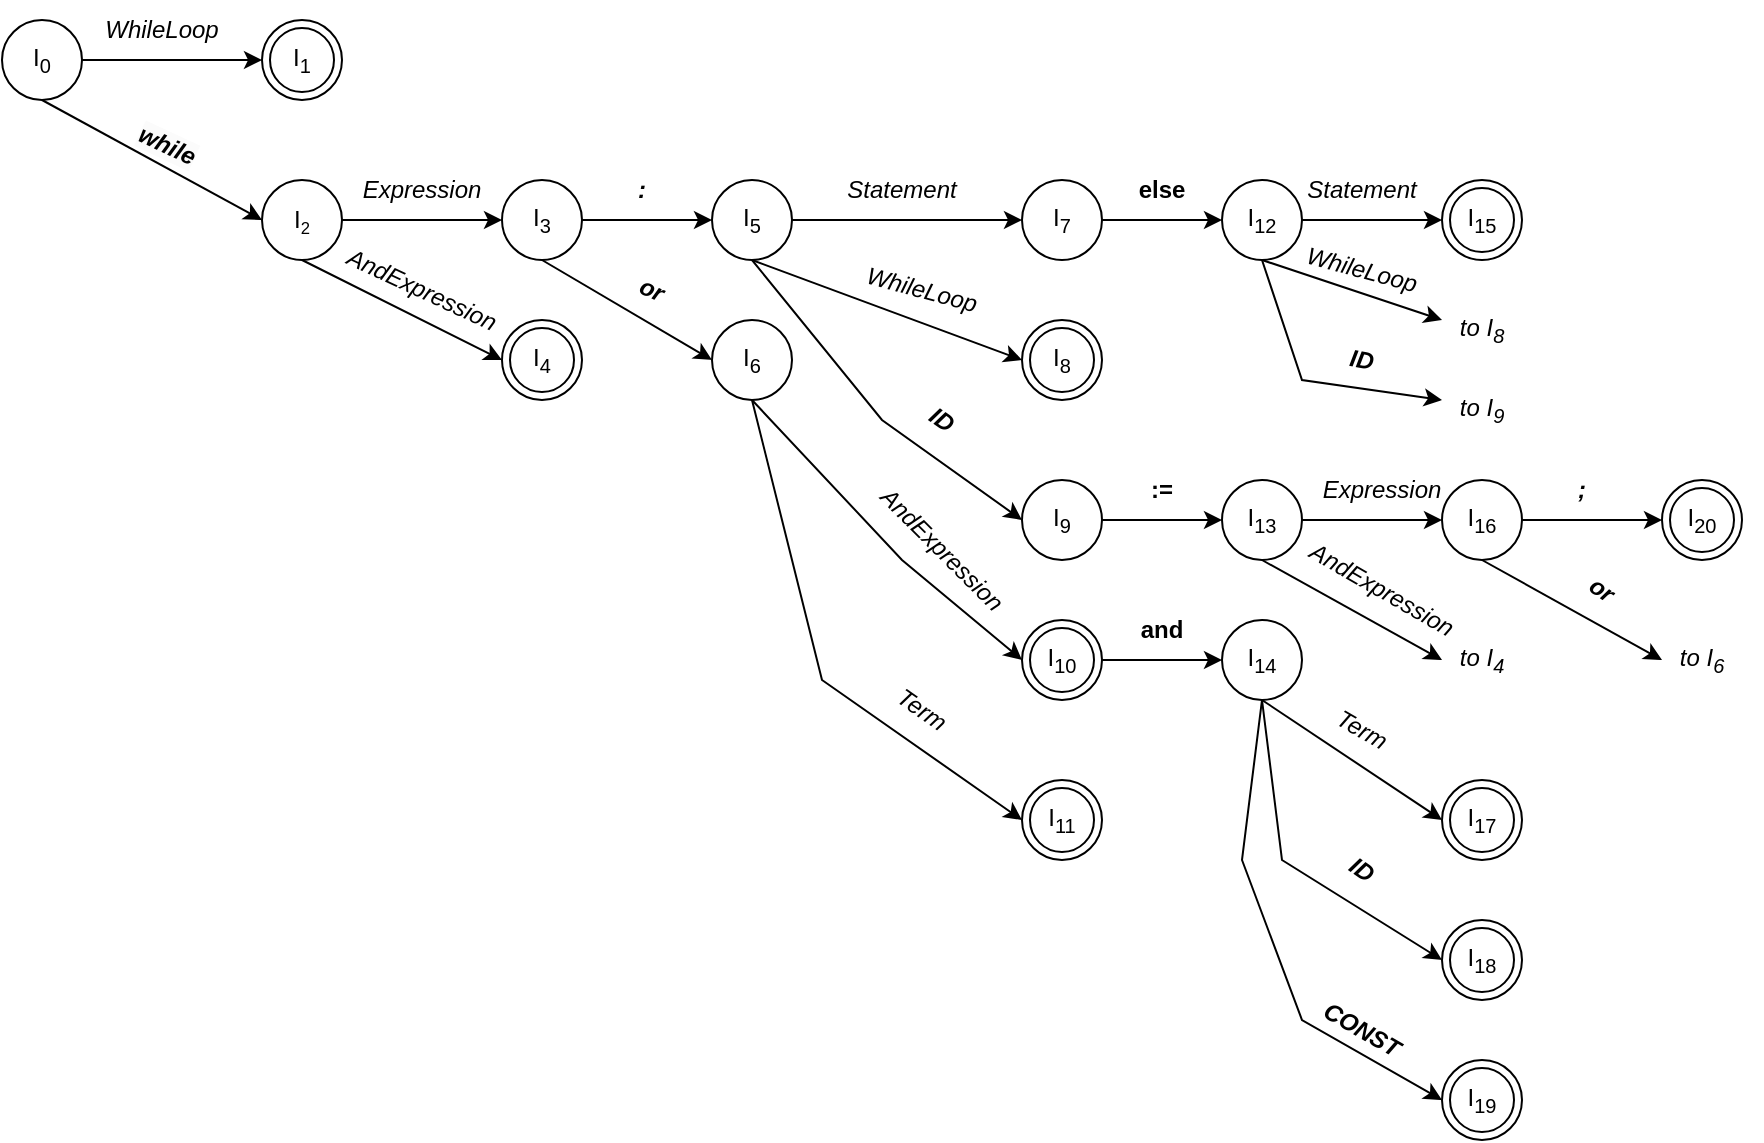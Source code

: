 <mxfile version="22.1.4" type="device">
  <diagram name="Page-1" id="T5mIErtVRYNygVZZRaB_">
    <mxGraphModel dx="1434" dy="750" grid="0" gridSize="10" guides="1" tooltips="1" connect="1" arrows="1" fold="1" page="1" pageScale="1" pageWidth="850" pageHeight="1100" math="0" shadow="0">
      <root>
        <mxCell id="0" />
        <mxCell id="1" parent="0" />
        <mxCell id="VJc3eFZ-ok0lvITtY4Ic-1" value="I&lt;sub&gt;0&lt;/sub&gt;" style="ellipse;whiteSpace=wrap;html=1;" parent="1" vertex="1">
          <mxGeometry x="50" y="30" width="40" height="40" as="geometry" />
        </mxCell>
        <mxCell id="VJc3eFZ-ok0lvITtY4Ic-3" value="I&lt;sub&gt;1&lt;/sub&gt;" style="ellipse;shape=doubleEllipse;whiteSpace=wrap;html=1;aspect=fixed;" parent="1" vertex="1">
          <mxGeometry x="180" y="30" width="40" height="40" as="geometry" />
        </mxCell>
        <mxCell id="VJc3eFZ-ok0lvITtY4Ic-4" value="" style="endArrow=classic;html=1;rounded=0;entryX=0;entryY=0.5;entryDx=0;entryDy=0;" parent="1" target="VJc3eFZ-ok0lvITtY4Ic-3" edge="1">
          <mxGeometry width="50" height="50" relative="1" as="geometry">
            <mxPoint x="90" y="50" as="sourcePoint" />
            <mxPoint x="140" as="targetPoint" />
          </mxGeometry>
        </mxCell>
        <mxCell id="VJc3eFZ-ok0lvITtY4Ic-5" value="&lt;i&gt;WhileLoop&lt;/i&gt;" style="text;html=1;strokeColor=none;fillColor=none;align=center;verticalAlign=middle;whiteSpace=wrap;rounded=0;" parent="1" vertex="1">
          <mxGeometry x="100" y="20" width="60" height="30" as="geometry" />
        </mxCell>
        <mxCell id="VJc3eFZ-ok0lvITtY4Ic-6" value="I&lt;span style=&quot;font-size: 10px;&quot;&gt;&lt;sub&gt;2&lt;/sub&gt;&lt;/span&gt;" style="ellipse;whiteSpace=wrap;html=1;" parent="1" vertex="1">
          <mxGeometry x="180" y="110" width="40" height="40" as="geometry" />
        </mxCell>
        <mxCell id="VJc3eFZ-ok0lvITtY4Ic-9" value="" style="endArrow=classic;html=1;rounded=0;entryX=0;entryY=0.5;entryDx=0;entryDy=0;exitX=0.5;exitY=1;exitDx=0;exitDy=0;" parent="1" source="VJc3eFZ-ok0lvITtY4Ic-1" target="VJc3eFZ-ok0lvITtY4Ic-6" edge="1">
          <mxGeometry width="50" height="50" relative="1" as="geometry">
            <mxPoint x="100" y="60" as="sourcePoint" />
            <mxPoint x="210" y="60" as="targetPoint" />
          </mxGeometry>
        </mxCell>
        <mxCell id="VJc3eFZ-ok0lvITtY4Ic-12" value="&lt;i style=&quot;border-color: var(--border-color); color: rgb(0, 0, 0); font-family: Helvetica; font-size: 12px; font-variant-ligatures: normal; font-variant-caps: normal; letter-spacing: normal; orphans: 2; text-align: center; text-indent: 0px; text-transform: none; widows: 2; word-spacing: 0px; -webkit-text-stroke-width: 0px; background-color: rgb(251, 251, 251); text-decoration-thickness: initial; text-decoration-style: initial; text-decoration-color: initial;&quot;&gt;&lt;b&gt;while&lt;/b&gt;&lt;/i&gt;" style="text;whiteSpace=wrap;html=1;rotation=25;" parent="1" vertex="1">
          <mxGeometry x="110" y="90" width="90" height="40" as="geometry" />
        </mxCell>
        <mxCell id="VJc3eFZ-ok0lvITtY4Ic-25" style="edgeStyle=orthogonalEdgeStyle;rounded=0;orthogonalLoop=1;jettySize=auto;html=1;entryX=0;entryY=0.5;entryDx=0;entryDy=0;" parent="1" source="VJc3eFZ-ok0lvITtY4Ic-16" target="VJc3eFZ-ok0lvITtY4Ic-24" edge="1">
          <mxGeometry relative="1" as="geometry" />
        </mxCell>
        <mxCell id="VJc3eFZ-ok0lvITtY4Ic-16" value="I&lt;sub&gt;3&lt;/sub&gt;" style="ellipse;whiteSpace=wrap;html=1;" parent="1" vertex="1">
          <mxGeometry x="300" y="110" width="40" height="40" as="geometry" />
        </mxCell>
        <mxCell id="VJc3eFZ-ok0lvITtY4Ic-17" value="" style="endArrow=classic;html=1;rounded=0;entryX=0;entryY=0.5;entryDx=0;entryDy=0;" parent="1" target="VJc3eFZ-ok0lvITtY4Ic-16" edge="1">
          <mxGeometry width="50" height="50" relative="1" as="geometry">
            <mxPoint x="220" y="130" as="sourcePoint" />
            <mxPoint x="280" y="130" as="targetPoint" />
          </mxGeometry>
        </mxCell>
        <mxCell id="VJc3eFZ-ok0lvITtY4Ic-18" value="&lt;i&gt;Expression&lt;/i&gt;" style="text;html=1;strokeColor=none;fillColor=none;align=center;verticalAlign=middle;whiteSpace=wrap;rounded=0;" parent="1" vertex="1">
          <mxGeometry x="230" y="100" width="60" height="30" as="geometry" />
        </mxCell>
        <mxCell id="VJc3eFZ-ok0lvITtY4Ic-19" value="I&lt;sub&gt;4&lt;/sub&gt;" style="ellipse;shape=doubleEllipse;whiteSpace=wrap;html=1;aspect=fixed;" parent="1" vertex="1">
          <mxGeometry x="300" y="180" width="40" height="40" as="geometry" />
        </mxCell>
        <mxCell id="VJc3eFZ-ok0lvITtY4Ic-21" value="" style="endArrow=classic;html=1;rounded=0;entryX=0;entryY=0.5;entryDx=0;entryDy=0;exitX=0.5;exitY=1;exitDx=0;exitDy=0;" parent="1" target="VJc3eFZ-ok0lvITtY4Ic-19" edge="1">
          <mxGeometry width="50" height="50" relative="1" as="geometry">
            <mxPoint x="200" y="150" as="sourcePoint" />
            <mxPoint x="310" y="210" as="targetPoint" />
          </mxGeometry>
        </mxCell>
        <mxCell id="VJc3eFZ-ok0lvITtY4Ic-22" value="&lt;i&gt;AndExpression&lt;/i&gt;" style="text;html=1;strokeColor=none;fillColor=none;align=center;verticalAlign=middle;whiteSpace=wrap;rounded=0;rotation=25;" parent="1" vertex="1">
          <mxGeometry x="230" y="150" width="60" height="30" as="geometry" />
        </mxCell>
        <mxCell id="VJc3eFZ-ok0lvITtY4Ic-31" style="edgeStyle=orthogonalEdgeStyle;rounded=0;orthogonalLoop=1;jettySize=auto;html=1;" parent="1" source="VJc3eFZ-ok0lvITtY4Ic-24" target="VJc3eFZ-ok0lvITtY4Ic-30" edge="1">
          <mxGeometry relative="1" as="geometry" />
        </mxCell>
        <mxCell id="VJc3eFZ-ok0lvITtY4Ic-24" value="I&lt;sub&gt;5&lt;/sub&gt;" style="ellipse;whiteSpace=wrap;html=1;" parent="1" vertex="1">
          <mxGeometry x="405" y="110" width="40" height="40" as="geometry" />
        </mxCell>
        <mxCell id="VJc3eFZ-ok0lvITtY4Ic-26" value="&lt;i&gt;&lt;b&gt;:&lt;/b&gt;&lt;/i&gt;" style="text;html=1;strokeColor=none;fillColor=none;align=center;verticalAlign=middle;whiteSpace=wrap;rounded=0;" parent="1" vertex="1">
          <mxGeometry x="340" y="100" width="60" height="30" as="geometry" />
        </mxCell>
        <mxCell id="VJc3eFZ-ok0lvITtY4Ic-27" value="I&lt;sub&gt;6&lt;/sub&gt;" style="ellipse;whiteSpace=wrap;html=1;" parent="1" vertex="1">
          <mxGeometry x="405" y="180" width="40" height="40" as="geometry" />
        </mxCell>
        <mxCell id="VJc3eFZ-ok0lvITtY4Ic-28" value="" style="endArrow=classic;html=1;rounded=0;entryX=0;entryY=0.5;entryDx=0;entryDy=0;exitX=0.5;exitY=1;exitDx=0;exitDy=0;" parent="1" target="VJc3eFZ-ok0lvITtY4Ic-27" edge="1">
          <mxGeometry width="50" height="50" relative="1" as="geometry">
            <mxPoint x="320" y="150" as="sourcePoint" />
            <mxPoint x="420" y="200" as="targetPoint" />
          </mxGeometry>
        </mxCell>
        <mxCell id="VJc3eFZ-ok0lvITtY4Ic-29" value="&lt;i&gt;&lt;b&gt;or&lt;/b&gt;&lt;/i&gt;" style="text;html=1;strokeColor=none;fillColor=none;align=center;verticalAlign=middle;whiteSpace=wrap;rounded=0;rotation=25;" parent="1" vertex="1">
          <mxGeometry x="345" y="150" width="60" height="30" as="geometry" />
        </mxCell>
        <mxCell id="VJc3eFZ-ok0lvITtY4Ic-48" style="edgeStyle=orthogonalEdgeStyle;rounded=0;orthogonalLoop=1;jettySize=auto;html=1;entryX=0;entryY=0.5;entryDx=0;entryDy=0;" parent="1" source="VJc3eFZ-ok0lvITtY4Ic-30" target="VJc3eFZ-ok0lvITtY4Ic-47" edge="1">
          <mxGeometry relative="1" as="geometry" />
        </mxCell>
        <mxCell id="VJc3eFZ-ok0lvITtY4Ic-30" value="I&lt;sub&gt;7&lt;/sub&gt;" style="ellipse;whiteSpace=wrap;html=1;" parent="1" vertex="1">
          <mxGeometry x="560" y="110" width="40" height="40" as="geometry" />
        </mxCell>
        <mxCell id="VJc3eFZ-ok0lvITtY4Ic-32" value="&lt;i&gt;Statement&lt;/i&gt;" style="text;html=1;strokeColor=none;fillColor=none;align=center;verticalAlign=middle;whiteSpace=wrap;rounded=0;" parent="1" vertex="1">
          <mxGeometry x="470" y="100" width="60" height="30" as="geometry" />
        </mxCell>
        <mxCell id="VJc3eFZ-ok0lvITtY4Ic-33" value="I&lt;sub&gt;8&lt;/sub&gt;" style="ellipse;shape=doubleEllipse;whiteSpace=wrap;html=1;aspect=fixed;" parent="1" vertex="1">
          <mxGeometry x="560" y="180" width="40" height="40" as="geometry" />
        </mxCell>
        <mxCell id="VJc3eFZ-ok0lvITtY4Ic-34" value="" style="endArrow=classic;html=1;rounded=0;entryX=0;entryY=0.5;entryDx=0;entryDy=0;exitX=0.5;exitY=1;exitDx=0;exitDy=0;" parent="1" target="VJc3eFZ-ok0lvITtY4Ic-33" edge="1">
          <mxGeometry width="50" height="50" relative="1" as="geometry">
            <mxPoint x="425" y="150" as="sourcePoint" />
            <mxPoint x="510" y="200" as="targetPoint" />
          </mxGeometry>
        </mxCell>
        <mxCell id="VJc3eFZ-ok0lvITtY4Ic-35" value="&lt;i&gt;WhileLoop&lt;br&gt;&lt;/i&gt;" style="text;html=1;strokeColor=none;fillColor=none;align=center;verticalAlign=middle;whiteSpace=wrap;rounded=0;rotation=15;" parent="1" vertex="1">
          <mxGeometry x="480" y="150" width="60" height="30" as="geometry" />
        </mxCell>
        <mxCell id="VJc3eFZ-ok0lvITtY4Ic-51" style="edgeStyle=orthogonalEdgeStyle;rounded=0;orthogonalLoop=1;jettySize=auto;html=1;" parent="1" source="VJc3eFZ-ok0lvITtY4Ic-37" target="VJc3eFZ-ok0lvITtY4Ic-50" edge="1">
          <mxGeometry relative="1" as="geometry" />
        </mxCell>
        <mxCell id="VJc3eFZ-ok0lvITtY4Ic-37" value="I&lt;sub&gt;9&lt;/sub&gt;" style="ellipse;whiteSpace=wrap;html=1;" parent="1" vertex="1">
          <mxGeometry x="560" y="260" width="40" height="40" as="geometry" />
        </mxCell>
        <mxCell id="VJc3eFZ-ok0lvITtY4Ic-38" value="" style="endArrow=classic;html=1;rounded=0;entryX=0;entryY=0.5;entryDx=0;entryDy=0;exitX=0.5;exitY=1;exitDx=0;exitDy=0;" parent="1" target="VJc3eFZ-ok0lvITtY4Ic-37" edge="1">
          <mxGeometry width="50" height="50" relative="1" as="geometry">
            <mxPoint x="425" y="150" as="sourcePoint" />
            <mxPoint x="520" y="200" as="targetPoint" />
            <Array as="points">
              <mxPoint x="490" y="230" />
            </Array>
          </mxGeometry>
        </mxCell>
        <mxCell id="VJc3eFZ-ok0lvITtY4Ic-39" value="&lt;i&gt;&lt;b&gt;ID&lt;/b&gt;&lt;br&gt;&lt;/i&gt;" style="text;html=1;strokeColor=none;fillColor=none;align=center;verticalAlign=middle;whiteSpace=wrap;rounded=0;rotation=35;" parent="1" vertex="1">
          <mxGeometry x="490" y="215" width="60" height="30" as="geometry" />
        </mxCell>
        <mxCell id="VJc3eFZ-ok0lvITtY4Ic-54" style="edgeStyle=orthogonalEdgeStyle;rounded=0;orthogonalLoop=1;jettySize=auto;html=1;" parent="1" source="VJc3eFZ-ok0lvITtY4Ic-40" target="VJc3eFZ-ok0lvITtY4Ic-53" edge="1">
          <mxGeometry relative="1" as="geometry" />
        </mxCell>
        <mxCell id="VJc3eFZ-ok0lvITtY4Ic-40" value="I&lt;sub&gt;10&lt;/sub&gt;" style="ellipse;shape=doubleEllipse;whiteSpace=wrap;html=1;aspect=fixed;" parent="1" vertex="1">
          <mxGeometry x="560" y="330" width="40" height="40" as="geometry" />
        </mxCell>
        <mxCell id="VJc3eFZ-ok0lvITtY4Ic-41" value="" style="endArrow=classic;html=1;rounded=0;entryX=0;entryY=0.5;entryDx=0;entryDy=0;exitX=0.5;exitY=1;exitDx=0;exitDy=0;" parent="1" source="VJc3eFZ-ok0lvITtY4Ic-27" target="VJc3eFZ-ok0lvITtY4Ic-43" edge="1">
          <mxGeometry width="50" height="50" relative="1" as="geometry">
            <mxPoint x="430" y="220" as="sourcePoint" />
            <mxPoint x="500" y="370" as="targetPoint" />
            <Array as="points">
              <mxPoint x="460" y="360" />
            </Array>
          </mxGeometry>
        </mxCell>
        <mxCell id="VJc3eFZ-ok0lvITtY4Ic-42" value="&lt;i&gt;AndExpression&lt;/i&gt;" style="text;html=1;strokeColor=none;fillColor=none;align=center;verticalAlign=middle;whiteSpace=wrap;rounded=0;rotation=45;" parent="1" vertex="1">
          <mxGeometry x="490" y="280" width="60" height="30" as="geometry" />
        </mxCell>
        <mxCell id="VJc3eFZ-ok0lvITtY4Ic-43" value="I&lt;sub&gt;11&lt;/sub&gt;" style="ellipse;shape=doubleEllipse;whiteSpace=wrap;html=1;aspect=fixed;" parent="1" vertex="1">
          <mxGeometry x="560" y="410" width="40" height="40" as="geometry" />
        </mxCell>
        <mxCell id="VJc3eFZ-ok0lvITtY4Ic-44" value="" style="endArrow=classic;html=1;rounded=0;entryX=0;entryY=0.5;entryDx=0;entryDy=0;exitX=0.5;exitY=1;exitDx=0;exitDy=0;" parent="1" target="VJc3eFZ-ok0lvITtY4Ic-40" edge="1">
          <mxGeometry width="50" height="50" relative="1" as="geometry">
            <mxPoint x="425" y="220" as="sourcePoint" />
            <mxPoint x="520" y="350" as="targetPoint" />
            <Array as="points">
              <mxPoint x="500" y="300" />
            </Array>
          </mxGeometry>
        </mxCell>
        <mxCell id="VJc3eFZ-ok0lvITtY4Ic-46" value="&lt;i&gt;Term&lt;br&gt;&lt;/i&gt;" style="text;html=1;strokeColor=none;fillColor=none;align=center;verticalAlign=middle;whiteSpace=wrap;rounded=0;rotation=35;" parent="1" vertex="1">
          <mxGeometry x="480" y="360" width="60" height="30" as="geometry" />
        </mxCell>
        <mxCell id="VJc3eFZ-ok0lvITtY4Ic-57" style="edgeStyle=orthogonalEdgeStyle;rounded=0;orthogonalLoop=1;jettySize=auto;html=1;entryX=0;entryY=0.5;entryDx=0;entryDy=0;" parent="1" source="VJc3eFZ-ok0lvITtY4Ic-47" target="VJc3eFZ-ok0lvITtY4Ic-56" edge="1">
          <mxGeometry relative="1" as="geometry" />
        </mxCell>
        <mxCell id="VJc3eFZ-ok0lvITtY4Ic-47" value="I&lt;sub&gt;12&lt;/sub&gt;" style="ellipse;whiteSpace=wrap;html=1;" parent="1" vertex="1">
          <mxGeometry x="660" y="110" width="40" height="40" as="geometry" />
        </mxCell>
        <mxCell id="VJc3eFZ-ok0lvITtY4Ic-49" value="&lt;b&gt;else&lt;/b&gt;" style="text;html=1;strokeColor=none;fillColor=none;align=center;verticalAlign=middle;whiteSpace=wrap;rounded=0;" parent="1" vertex="1">
          <mxGeometry x="600" y="100" width="60" height="30" as="geometry" />
        </mxCell>
        <mxCell id="VJc3eFZ-ok0lvITtY4Ic-60" style="edgeStyle=orthogonalEdgeStyle;rounded=0;orthogonalLoop=1;jettySize=auto;html=1;entryX=0;entryY=0.5;entryDx=0;entryDy=0;" parent="1" source="VJc3eFZ-ok0lvITtY4Ic-50" target="VJc3eFZ-ok0lvITtY4Ic-59" edge="1">
          <mxGeometry relative="1" as="geometry" />
        </mxCell>
        <mxCell id="VJc3eFZ-ok0lvITtY4Ic-50" value="I&lt;sub&gt;13&lt;/sub&gt;" style="ellipse;whiteSpace=wrap;html=1;" parent="1" vertex="1">
          <mxGeometry x="660" y="260" width="40" height="40" as="geometry" />
        </mxCell>
        <mxCell id="VJc3eFZ-ok0lvITtY4Ic-52" value="&lt;b&gt;:=&lt;/b&gt;" style="text;html=1;strokeColor=none;fillColor=none;align=center;verticalAlign=middle;whiteSpace=wrap;rounded=0;" parent="1" vertex="1">
          <mxGeometry x="600" y="250" width="60" height="30" as="geometry" />
        </mxCell>
        <mxCell id="VJc3eFZ-ok0lvITtY4Ic-53" value="I&lt;sub&gt;14&lt;/sub&gt;" style="ellipse;whiteSpace=wrap;html=1;" parent="1" vertex="1">
          <mxGeometry x="660" y="330" width="40" height="40" as="geometry" />
        </mxCell>
        <mxCell id="VJc3eFZ-ok0lvITtY4Ic-55" value="&lt;b&gt;and&lt;/b&gt;" style="text;html=1;strokeColor=none;fillColor=none;align=center;verticalAlign=middle;whiteSpace=wrap;rounded=0;" parent="1" vertex="1">
          <mxGeometry x="600" y="320" width="60" height="30" as="geometry" />
        </mxCell>
        <mxCell id="VJc3eFZ-ok0lvITtY4Ic-56" value="I&lt;sub&gt;15&lt;/sub&gt;" style="ellipse;shape=doubleEllipse;whiteSpace=wrap;html=1;aspect=fixed;" parent="1" vertex="1">
          <mxGeometry x="770" y="110" width="40" height="40" as="geometry" />
        </mxCell>
        <mxCell id="VJc3eFZ-ok0lvITtY4Ic-58" value="&lt;i&gt;Statement&lt;/i&gt;" style="text;html=1;strokeColor=none;fillColor=none;align=center;verticalAlign=middle;whiteSpace=wrap;rounded=0;" parent="1" vertex="1">
          <mxGeometry x="700" y="100" width="60" height="30" as="geometry" />
        </mxCell>
        <mxCell id="VJc3eFZ-ok0lvITtY4Ic-87" style="edgeStyle=orthogonalEdgeStyle;rounded=0;orthogonalLoop=1;jettySize=auto;html=1;" parent="1" source="VJc3eFZ-ok0lvITtY4Ic-59" target="VJc3eFZ-ok0lvITtY4Ic-86" edge="1">
          <mxGeometry relative="1" as="geometry" />
        </mxCell>
        <mxCell id="VJc3eFZ-ok0lvITtY4Ic-59" value="I&lt;sub&gt;16&lt;/sub&gt;" style="ellipse;whiteSpace=wrap;html=1;" parent="1" vertex="1">
          <mxGeometry x="770" y="260" width="40" height="40" as="geometry" />
        </mxCell>
        <mxCell id="VJc3eFZ-ok0lvITtY4Ic-61" value="&lt;i&gt;Expression&lt;/i&gt;" style="text;html=1;strokeColor=none;fillColor=none;align=center;verticalAlign=middle;whiteSpace=wrap;rounded=0;" parent="1" vertex="1">
          <mxGeometry x="710" y="250" width="60" height="30" as="geometry" />
        </mxCell>
        <mxCell id="VJc3eFZ-ok0lvITtY4Ic-62" value="I&lt;sub&gt;17&lt;/sub&gt;" style="ellipse;shape=doubleEllipse;whiteSpace=wrap;html=1;aspect=fixed;" parent="1" vertex="1">
          <mxGeometry x="770" y="410" width="40" height="40" as="geometry" />
        </mxCell>
        <mxCell id="VJc3eFZ-ok0lvITtY4Ic-64" value="&lt;i&gt;Term&lt;br&gt;&lt;/i&gt;" style="text;html=1;strokeColor=none;fillColor=none;align=center;verticalAlign=middle;whiteSpace=wrap;rounded=0;rotation=30;" parent="1" vertex="1">
          <mxGeometry x="700" y="370" width="60" height="30" as="geometry" />
        </mxCell>
        <mxCell id="VJc3eFZ-ok0lvITtY4Ic-65" value="&lt;i&gt;to I&lt;sub&gt;8&lt;/sub&gt;&lt;/i&gt;" style="text;html=1;strokeColor=none;fillColor=none;align=center;verticalAlign=middle;whiteSpace=wrap;rounded=0;" parent="1" vertex="1">
          <mxGeometry x="760" y="170" width="60" height="30" as="geometry" />
        </mxCell>
        <mxCell id="VJc3eFZ-ok0lvITtY4Ic-66" value="&lt;i&gt;to I&lt;sub&gt;9&lt;/sub&gt;&lt;/i&gt;" style="text;html=1;strokeColor=none;fillColor=none;align=center;verticalAlign=middle;whiteSpace=wrap;rounded=0;" parent="1" vertex="1">
          <mxGeometry x="760" y="210" width="60" height="30" as="geometry" />
        </mxCell>
        <mxCell id="VJc3eFZ-ok0lvITtY4Ic-67" value="" style="endArrow=classic;html=1;rounded=0;exitX=0.5;exitY=1;exitDx=0;exitDy=0;entryX=0.167;entryY=0.333;entryDx=0;entryDy=0;entryPerimeter=0;" parent="1" source="VJc3eFZ-ok0lvITtY4Ic-47" target="VJc3eFZ-ok0lvITtY4Ic-65" edge="1">
          <mxGeometry width="50" height="50" relative="1" as="geometry">
            <mxPoint x="672.5" y="150" as="sourcePoint" />
            <mxPoint x="770" y="190" as="targetPoint" />
          </mxGeometry>
        </mxCell>
        <mxCell id="VJc3eFZ-ok0lvITtY4Ic-68" value="" style="endArrow=classic;html=1;rounded=0;" parent="1" edge="1">
          <mxGeometry width="50" height="50" relative="1" as="geometry">
            <mxPoint x="680" y="150" as="sourcePoint" />
            <mxPoint x="770" y="220" as="targetPoint" />
            <Array as="points">
              <mxPoint x="700" y="210" />
            </Array>
          </mxGeometry>
        </mxCell>
        <mxCell id="VJc3eFZ-ok0lvITtY4Ic-70" value="&lt;i&gt;WhileLoop&lt;br&gt;&lt;/i&gt;" style="text;html=1;strokeColor=none;fillColor=none;align=center;verticalAlign=middle;whiteSpace=wrap;rounded=0;rotation=15;" parent="1" vertex="1">
          <mxGeometry x="700" y="140" width="60" height="30" as="geometry" />
        </mxCell>
        <mxCell id="VJc3eFZ-ok0lvITtY4Ic-71" value="&lt;i&gt;&lt;b&gt;ID&lt;/b&gt;&lt;br&gt;&lt;/i&gt;" style="text;html=1;strokeColor=none;fillColor=none;align=center;verticalAlign=middle;whiteSpace=wrap;rounded=0;rotation=10;" parent="1" vertex="1">
          <mxGeometry x="700" y="185" width="60" height="30" as="geometry" />
        </mxCell>
        <mxCell id="VJc3eFZ-ok0lvITtY4Ic-72" value="&lt;i&gt;to I&lt;sub&gt;4&lt;/sub&gt;&lt;/i&gt;" style="text;html=1;strokeColor=none;fillColor=none;align=center;verticalAlign=middle;whiteSpace=wrap;rounded=0;" parent="1" vertex="1">
          <mxGeometry x="760" y="335" width="60" height="30" as="geometry" />
        </mxCell>
        <mxCell id="VJc3eFZ-ok0lvITtY4Ic-75" value="&lt;i&gt;AndExpression&lt;/i&gt;" style="text;html=1;strokeColor=none;fillColor=none;align=center;verticalAlign=middle;whiteSpace=wrap;rounded=0;rotation=30;" parent="1" vertex="1">
          <mxGeometry x="710" y="300" width="60" height="30" as="geometry" />
        </mxCell>
        <mxCell id="VJc3eFZ-ok0lvITtY4Ic-78" value="" style="endArrow=classic;html=1;rounded=0;entryX=0;entryY=0.5;entryDx=0;entryDy=0;exitX=0.5;exitY=1;exitDx=0;exitDy=0;" parent="1" source="VJc3eFZ-ok0lvITtY4Ic-53" target="VJc3eFZ-ok0lvITtY4Ic-62" edge="1">
          <mxGeometry width="50" height="50" relative="1" as="geometry">
            <mxPoint x="675" y="370" as="sourcePoint" />
            <mxPoint x="810" y="420" as="targetPoint" />
          </mxGeometry>
        </mxCell>
        <mxCell id="VJc3eFZ-ok0lvITtY4Ic-80" value="I&lt;sub&gt;18&lt;/sub&gt;" style="ellipse;shape=doubleEllipse;whiteSpace=wrap;html=1;aspect=fixed;" parent="1" vertex="1">
          <mxGeometry x="770" y="480" width="40" height="40" as="geometry" />
        </mxCell>
        <mxCell id="VJc3eFZ-ok0lvITtY4Ic-81" value="" style="endArrow=classic;html=1;rounded=0;entryX=0;entryY=0.5;entryDx=0;entryDy=0;" parent="1" target="VJc3eFZ-ok0lvITtY4Ic-80" edge="1">
          <mxGeometry width="50" height="50" relative="1" as="geometry">
            <mxPoint x="680" y="370" as="sourcePoint" />
            <mxPoint x="760" y="460" as="targetPoint" />
            <Array as="points">
              <mxPoint x="690" y="450" />
            </Array>
          </mxGeometry>
        </mxCell>
        <mxCell id="VJc3eFZ-ok0lvITtY4Ic-82" value="&lt;i style=&quot;border-color: var(--border-color);&quot;&gt;&lt;b style=&quot;border-color: var(--border-color);&quot;&gt;ID&lt;/b&gt;&lt;/i&gt;&lt;i&gt;&lt;br&gt;&lt;/i&gt;" style="text;html=1;strokeColor=none;fillColor=none;align=center;verticalAlign=middle;whiteSpace=wrap;rounded=0;rotation=35;" parent="1" vertex="1">
          <mxGeometry x="700" y="440" width="60" height="30" as="geometry" />
        </mxCell>
        <mxCell id="VJc3eFZ-ok0lvITtY4Ic-83" value="I&lt;sub&gt;19&lt;/sub&gt;" style="ellipse;shape=doubleEllipse;whiteSpace=wrap;html=1;aspect=fixed;" parent="1" vertex="1">
          <mxGeometry x="770" y="550" width="40" height="40" as="geometry" />
        </mxCell>
        <mxCell id="VJc3eFZ-ok0lvITtY4Ic-84" value="" style="endArrow=classic;html=1;rounded=0;entryX=0;entryY=0.5;entryDx=0;entryDy=0;" parent="1" edge="1">
          <mxGeometry width="50" height="50" relative="1" as="geometry">
            <mxPoint x="680" y="370" as="sourcePoint" />
            <mxPoint x="770" y="570" as="targetPoint" />
            <Array as="points">
              <mxPoint x="670" y="450" />
              <mxPoint x="700" y="530" />
            </Array>
          </mxGeometry>
        </mxCell>
        <mxCell id="VJc3eFZ-ok0lvITtY4Ic-85" value="&lt;i style=&quot;border-color: var(--border-color);&quot;&gt;&lt;b style=&quot;border-color: var(--border-color);&quot;&gt;CONST&lt;/b&gt;&lt;/i&gt;&lt;i&gt;&lt;br&gt;&lt;/i&gt;" style="text;html=1;strokeColor=none;fillColor=none;align=center;verticalAlign=middle;whiteSpace=wrap;rounded=0;rotation=30;" parent="1" vertex="1">
          <mxGeometry x="700" y="520" width="60" height="30" as="geometry" />
        </mxCell>
        <mxCell id="VJc3eFZ-ok0lvITtY4Ic-86" value="I&lt;sub&gt;20&lt;/sub&gt;" style="ellipse;shape=doubleEllipse;whiteSpace=wrap;html=1;aspect=fixed;" parent="1" vertex="1">
          <mxGeometry x="880" y="260" width="40" height="40" as="geometry" />
        </mxCell>
        <mxCell id="VJc3eFZ-ok0lvITtY4Ic-88" value="&lt;i&gt;&lt;b&gt;;&lt;/b&gt;&lt;/i&gt;" style="text;html=1;strokeColor=none;fillColor=none;align=center;verticalAlign=middle;whiteSpace=wrap;rounded=0;" parent="1" vertex="1">
          <mxGeometry x="810" y="250" width="60" height="30" as="geometry" />
        </mxCell>
        <mxCell id="VJc3eFZ-ok0lvITtY4Ic-89" value="&lt;i&gt;to I&lt;sub&gt;6&lt;/sub&gt;&lt;/i&gt;" style="text;html=1;strokeColor=none;fillColor=none;align=center;verticalAlign=middle;whiteSpace=wrap;rounded=0;" parent="1" vertex="1">
          <mxGeometry x="870" y="335" width="60" height="30" as="geometry" />
        </mxCell>
        <mxCell id="VJc3eFZ-ok0lvITtY4Ic-91" value="" style="endArrow=classic;html=1;rounded=0;exitX=0.5;exitY=1;exitDx=0;exitDy=0;entryX=0.167;entryY=0.5;entryDx=0;entryDy=0;entryPerimeter=0;" parent="1" source="VJc3eFZ-ok0lvITtY4Ic-59" target="VJc3eFZ-ok0lvITtY4Ic-89" edge="1">
          <mxGeometry width="50" height="50" relative="1" as="geometry">
            <mxPoint x="790" y="300" as="sourcePoint" />
            <mxPoint x="880" y="330" as="targetPoint" />
          </mxGeometry>
        </mxCell>
        <mxCell id="VJc3eFZ-ok0lvITtY4Ic-92" value="" style="endArrow=classic;html=1;rounded=0;exitX=0.5;exitY=1;exitDx=0;exitDy=0;entryX=0.167;entryY=0.5;entryDx=0;entryDy=0;entryPerimeter=0;" parent="1" target="VJc3eFZ-ok0lvITtY4Ic-72" edge="1">
          <mxGeometry width="50" height="50" relative="1" as="geometry">
            <mxPoint x="680" y="300" as="sourcePoint" />
            <mxPoint x="770" y="330" as="targetPoint" />
          </mxGeometry>
        </mxCell>
        <mxCell id="VJc3eFZ-ok0lvITtY4Ic-93" value="&lt;i style=&quot;border-color: var(--border-color);&quot;&gt;&lt;b style=&quot;border-color: var(--border-color);&quot;&gt;or&lt;/b&gt;&lt;/i&gt;&lt;i&gt;&lt;br&gt;&lt;/i&gt;" style="text;html=1;strokeColor=none;fillColor=none;align=center;verticalAlign=middle;whiteSpace=wrap;rounded=0;rotation=35;" parent="1" vertex="1">
          <mxGeometry x="820" y="300" width="60" height="30" as="geometry" />
        </mxCell>
      </root>
    </mxGraphModel>
  </diagram>
</mxfile>
